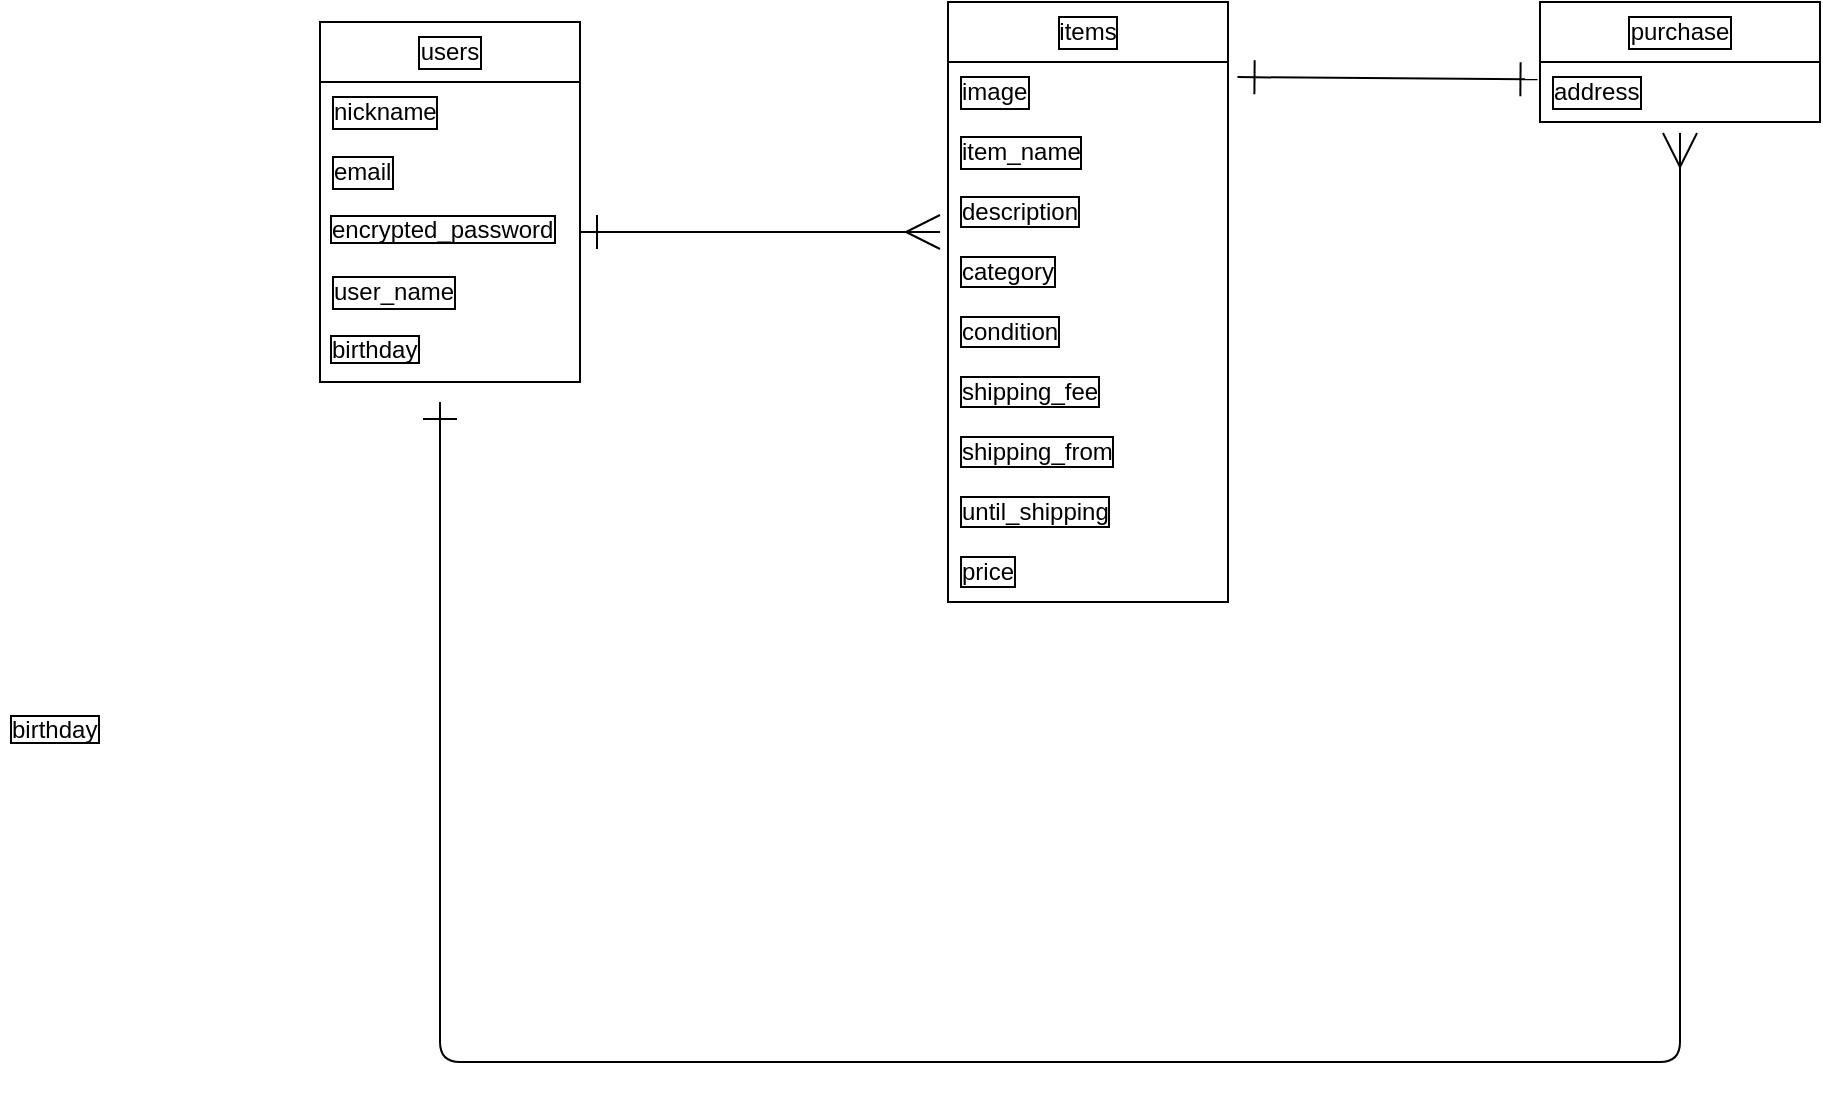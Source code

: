 <mxfile>
    <diagram id="4aUVHC74S00_cO-Cxm-3" name="ページ1">
        <mxGraphModel dx="1569" dy="798" grid="1" gridSize="10" guides="1" tooltips="1" connect="1" arrows="1" fold="1" page="1" pageScale="1" pageWidth="827" pageHeight="1169" math="0" shadow="0">
            <root>
                <mxCell id="0"/>
                <mxCell id="1" parent="0"/>
                <mxCell id="16" value="items" style="swimlane;fontStyle=0;childLayout=stackLayout;horizontal=1;startSize=30;horizontalStack=0;resizeParent=1;resizeParentMax=0;resizeLast=0;collapsible=1;marginBottom=0;whiteSpace=wrap;html=1;labelBorderColor=default;" parent="1" vertex="1">
                    <mxGeometry x="344" y="80" width="140" height="300" as="geometry"/>
                </mxCell>
                <mxCell id="18" value="image" style="text;strokeColor=none;fillColor=none;align=left;verticalAlign=middle;spacingLeft=4;spacingRight=4;overflow=hidden;points=[[0,0.5],[1,0.5]];portConstraint=eastwest;rotatable=0;whiteSpace=wrap;html=1;labelBorderColor=default;" parent="16" vertex="1">
                    <mxGeometry y="30" width="140" height="30" as="geometry"/>
                </mxCell>
                <mxCell id="19" value="item_name" style="text;strokeColor=none;fillColor=none;align=left;verticalAlign=middle;spacingLeft=4;spacingRight=4;overflow=hidden;points=[[0,0.5],[1,0.5]];portConstraint=eastwest;rotatable=0;whiteSpace=wrap;html=1;labelBorderColor=default;" parent="16" vertex="1">
                    <mxGeometry y="60" width="140" height="30" as="geometry"/>
                </mxCell>
                <mxCell id="46" value="description" style="text;strokeColor=none;fillColor=none;spacingLeft=4;spacingRight=4;overflow=hidden;rotatable=0;points=[[0,0.5],[1,0.5]];portConstraint=eastwest;fontSize=12;labelBorderColor=default;html=1;" parent="16" vertex="1">
                    <mxGeometry y="90" width="140" height="30" as="geometry"/>
                </mxCell>
                <mxCell id="48" value="category" style="text;strokeColor=none;fillColor=none;spacingLeft=4;spacingRight=4;overflow=hidden;rotatable=0;points=[[0,0.5],[1,0.5]];portConstraint=eastwest;fontSize=12;labelBorderColor=default;html=1;" parent="16" vertex="1">
                    <mxGeometry y="120" width="140" height="30" as="geometry"/>
                </mxCell>
                <mxCell id="47" value="condition" style="text;strokeColor=none;fillColor=none;spacingLeft=4;spacingRight=4;overflow=hidden;rotatable=0;points=[[0,0.5],[1,0.5]];portConstraint=eastwest;fontSize=12;labelBorderColor=default;html=1;" parent="16" vertex="1">
                    <mxGeometry y="150" width="140" height="30" as="geometry"/>
                </mxCell>
                <mxCell id="45" value="shipping_fee" style="text;strokeColor=none;fillColor=none;spacingLeft=4;spacingRight=4;overflow=hidden;rotatable=0;points=[[0,0.5],[1,0.5]];portConstraint=eastwest;fontSize=12;labelBorderColor=default;html=1;" parent="16" vertex="1">
                    <mxGeometry y="180" width="140" height="30" as="geometry"/>
                </mxCell>
                <mxCell id="51" value="shipping_from" style="text;strokeColor=none;fillColor=none;spacingLeft=4;spacingRight=4;overflow=hidden;rotatable=0;points=[[0,0.5],[1,0.5]];portConstraint=eastwest;fontSize=12;labelBorderColor=default;html=1;" parent="16" vertex="1">
                    <mxGeometry y="210" width="140" height="30" as="geometry"/>
                </mxCell>
                <mxCell id="53" value="until_shipping" style="text;strokeColor=none;fillColor=none;spacingLeft=4;spacingRight=4;overflow=hidden;rotatable=0;points=[[0,0.5],[1,0.5]];portConstraint=eastwest;fontSize=12;labelBorderColor=default;html=1;" parent="16" vertex="1">
                    <mxGeometry y="240" width="140" height="30" as="geometry"/>
                </mxCell>
                <mxCell id="52" value="price" style="text;strokeColor=none;fillColor=none;spacingLeft=4;spacingRight=4;overflow=hidden;rotatable=0;points=[[0,0.5],[1,0.5]];portConstraint=eastwest;fontSize=12;labelBorderColor=default;html=1;" parent="16" vertex="1">
                    <mxGeometry y="270" width="140" height="30" as="geometry"/>
                </mxCell>
                <mxCell id="20" value="purchase" style="swimlane;fontStyle=0;childLayout=stackLayout;horizontal=1;startSize=30;horizontalStack=0;resizeParent=1;resizeParentMax=0;resizeLast=0;collapsible=1;marginBottom=0;whiteSpace=wrap;html=1;labelBorderColor=default;" parent="1" vertex="1">
                    <mxGeometry x="640" y="80" width="140" height="60" as="geometry"/>
                </mxCell>
                <mxCell id="21" value="address" style="text;strokeColor=none;fillColor=none;align=left;verticalAlign=middle;spacingLeft=4;spacingRight=4;overflow=hidden;points=[[0,0.5],[1,0.5]];portConstraint=eastwest;rotatable=0;whiteSpace=wrap;html=1;labelBorderColor=default;" parent="20" vertex="1">
                    <mxGeometry y="30" width="140" height="30" as="geometry"/>
                </mxCell>
                <mxCell id="24" value="users" style="swimlane;fontStyle=0;childLayout=stackLayout;horizontal=1;startSize=30;horizontalStack=0;resizeParent=1;resizeParentMax=0;resizeLast=0;collapsible=1;marginBottom=0;whiteSpace=wrap;html=1;labelBorderColor=default;strokeColor=default;" parent="1" vertex="1">
                    <mxGeometry x="30" y="90" width="130" height="180" as="geometry"/>
                </mxCell>
                <mxCell id="25" value="nickname" style="text;strokeColor=none;fillColor=none;align=left;verticalAlign=middle;spacingLeft=4;spacingRight=4;overflow=hidden;points=[[0,0.5],[1,0.5]];portConstraint=eastwest;rotatable=0;labelBorderColor=default;html=1;whiteSpace=wrap;" parent="24" vertex="1">
                    <mxGeometry y="30" width="130" height="30" as="geometry"/>
                </mxCell>
                <mxCell id="26" value="email" style="text;strokeColor=none;fillColor=none;align=left;verticalAlign=middle;spacingLeft=4;spacingRight=4;overflow=hidden;points=[[0,0.5],[1,0.5]];portConstraint=eastwest;rotatable=0;whiteSpace=wrap;html=1;labelBorderColor=default;" parent="24" vertex="1">
                    <mxGeometry y="60" width="130" height="30" as="geometry"/>
                </mxCell>
                <mxCell id="39" value="encrypted_password" style="text;strokeColor=none;fillColor=none;spacingLeft=4;spacingRight=4;overflow=hidden;rotatable=0;points=[[0,0.5],[1,0.5]];portConstraint=eastwest;fontSize=12;labelBorderColor=default;" parent="24" vertex="1">
                    <mxGeometry y="90" width="130" height="30" as="geometry"/>
                </mxCell>
                <mxCell id="27" value="user_name" style="text;strokeColor=none;fillColor=none;align=left;verticalAlign=middle;spacingLeft=4;spacingRight=4;overflow=hidden;points=[[0,0.5],[1,0.5]];portConstraint=eastwest;rotatable=0;whiteSpace=wrap;html=1;labelBorderColor=default;" parent="24" vertex="1">
                    <mxGeometry y="120" width="130" height="30" as="geometry"/>
                </mxCell>
                <mxCell id="41" value="birthday" style="text;strokeColor=none;fillColor=none;spacingLeft=4;spacingRight=4;overflow=hidden;rotatable=0;points=[[0,0.5],[1,0.5]];portConstraint=eastwest;fontSize=12;labelBorderColor=default;" parent="24" vertex="1">
                    <mxGeometry y="150" width="130" height="30" as="geometry"/>
                </mxCell>
                <mxCell id="40" value="birthday" style="text;strokeColor=none;fillColor=none;spacingLeft=4;spacingRight=4;overflow=hidden;rotatable=0;points=[[0,0.5],[1,0.5]];portConstraint=eastwest;fontSize=12;labelBorderColor=default;" parent="1" vertex="1">
                    <mxGeometry x="-130" y="430" width="140" height="30" as="geometry"/>
                </mxCell>
                <mxCell id="64" style="edgeStyle=none;html=1;startArrow=ERone;startFill=0;endArrow=ERmany;endFill=0;endSize=15;startSize=15;" parent="1" source="39" edge="1">
                    <mxGeometry relative="1" as="geometry">
                        <mxPoint x="340" y="195" as="targetPoint"/>
                    </mxGeometry>
                </mxCell>
                <mxCell id="66" style="edgeStyle=orthogonalEdgeStyle;html=1;startArrow=ERone;startFill=0;endArrow=ERmany;endFill=0;endSize=15;startSize=15;entryX=0.5;entryY=1.183;entryDx=0;entryDy=0;entryPerimeter=0;" parent="1" target="21" edge="1">
                    <mxGeometry relative="1" as="geometry">
                        <mxPoint x="710" y="380" as="targetPoint"/>
                        <mxPoint x="90" y="280" as="sourcePoint"/>
                        <Array as="points">
                            <mxPoint x="90" y="610"/>
                            <mxPoint x="710" y="610"/>
                        </Array>
                    </mxGeometry>
                </mxCell>
                <mxCell id="69" style="html=1;strokeColor=default;startArrow=ERone;startFill=0;endArrow=ERone;endFill=0;startSize=15;endSize=15;entryX=-0.009;entryY=0.289;entryDx=0;entryDy=0;entryPerimeter=0;exitX=1.034;exitY=0.252;exitDx=0;exitDy=0;exitPerimeter=0;" parent="1" edge="1" target="21" source="18">
                    <mxGeometry relative="1" as="geometry">
                        <mxPoint x="630" y="120" as="targetPoint"/>
                        <mxPoint x="500" y="119" as="sourcePoint"/>
                    </mxGeometry>
                </mxCell>
            </root>
        </mxGraphModel>
    </diagram>
</mxfile>